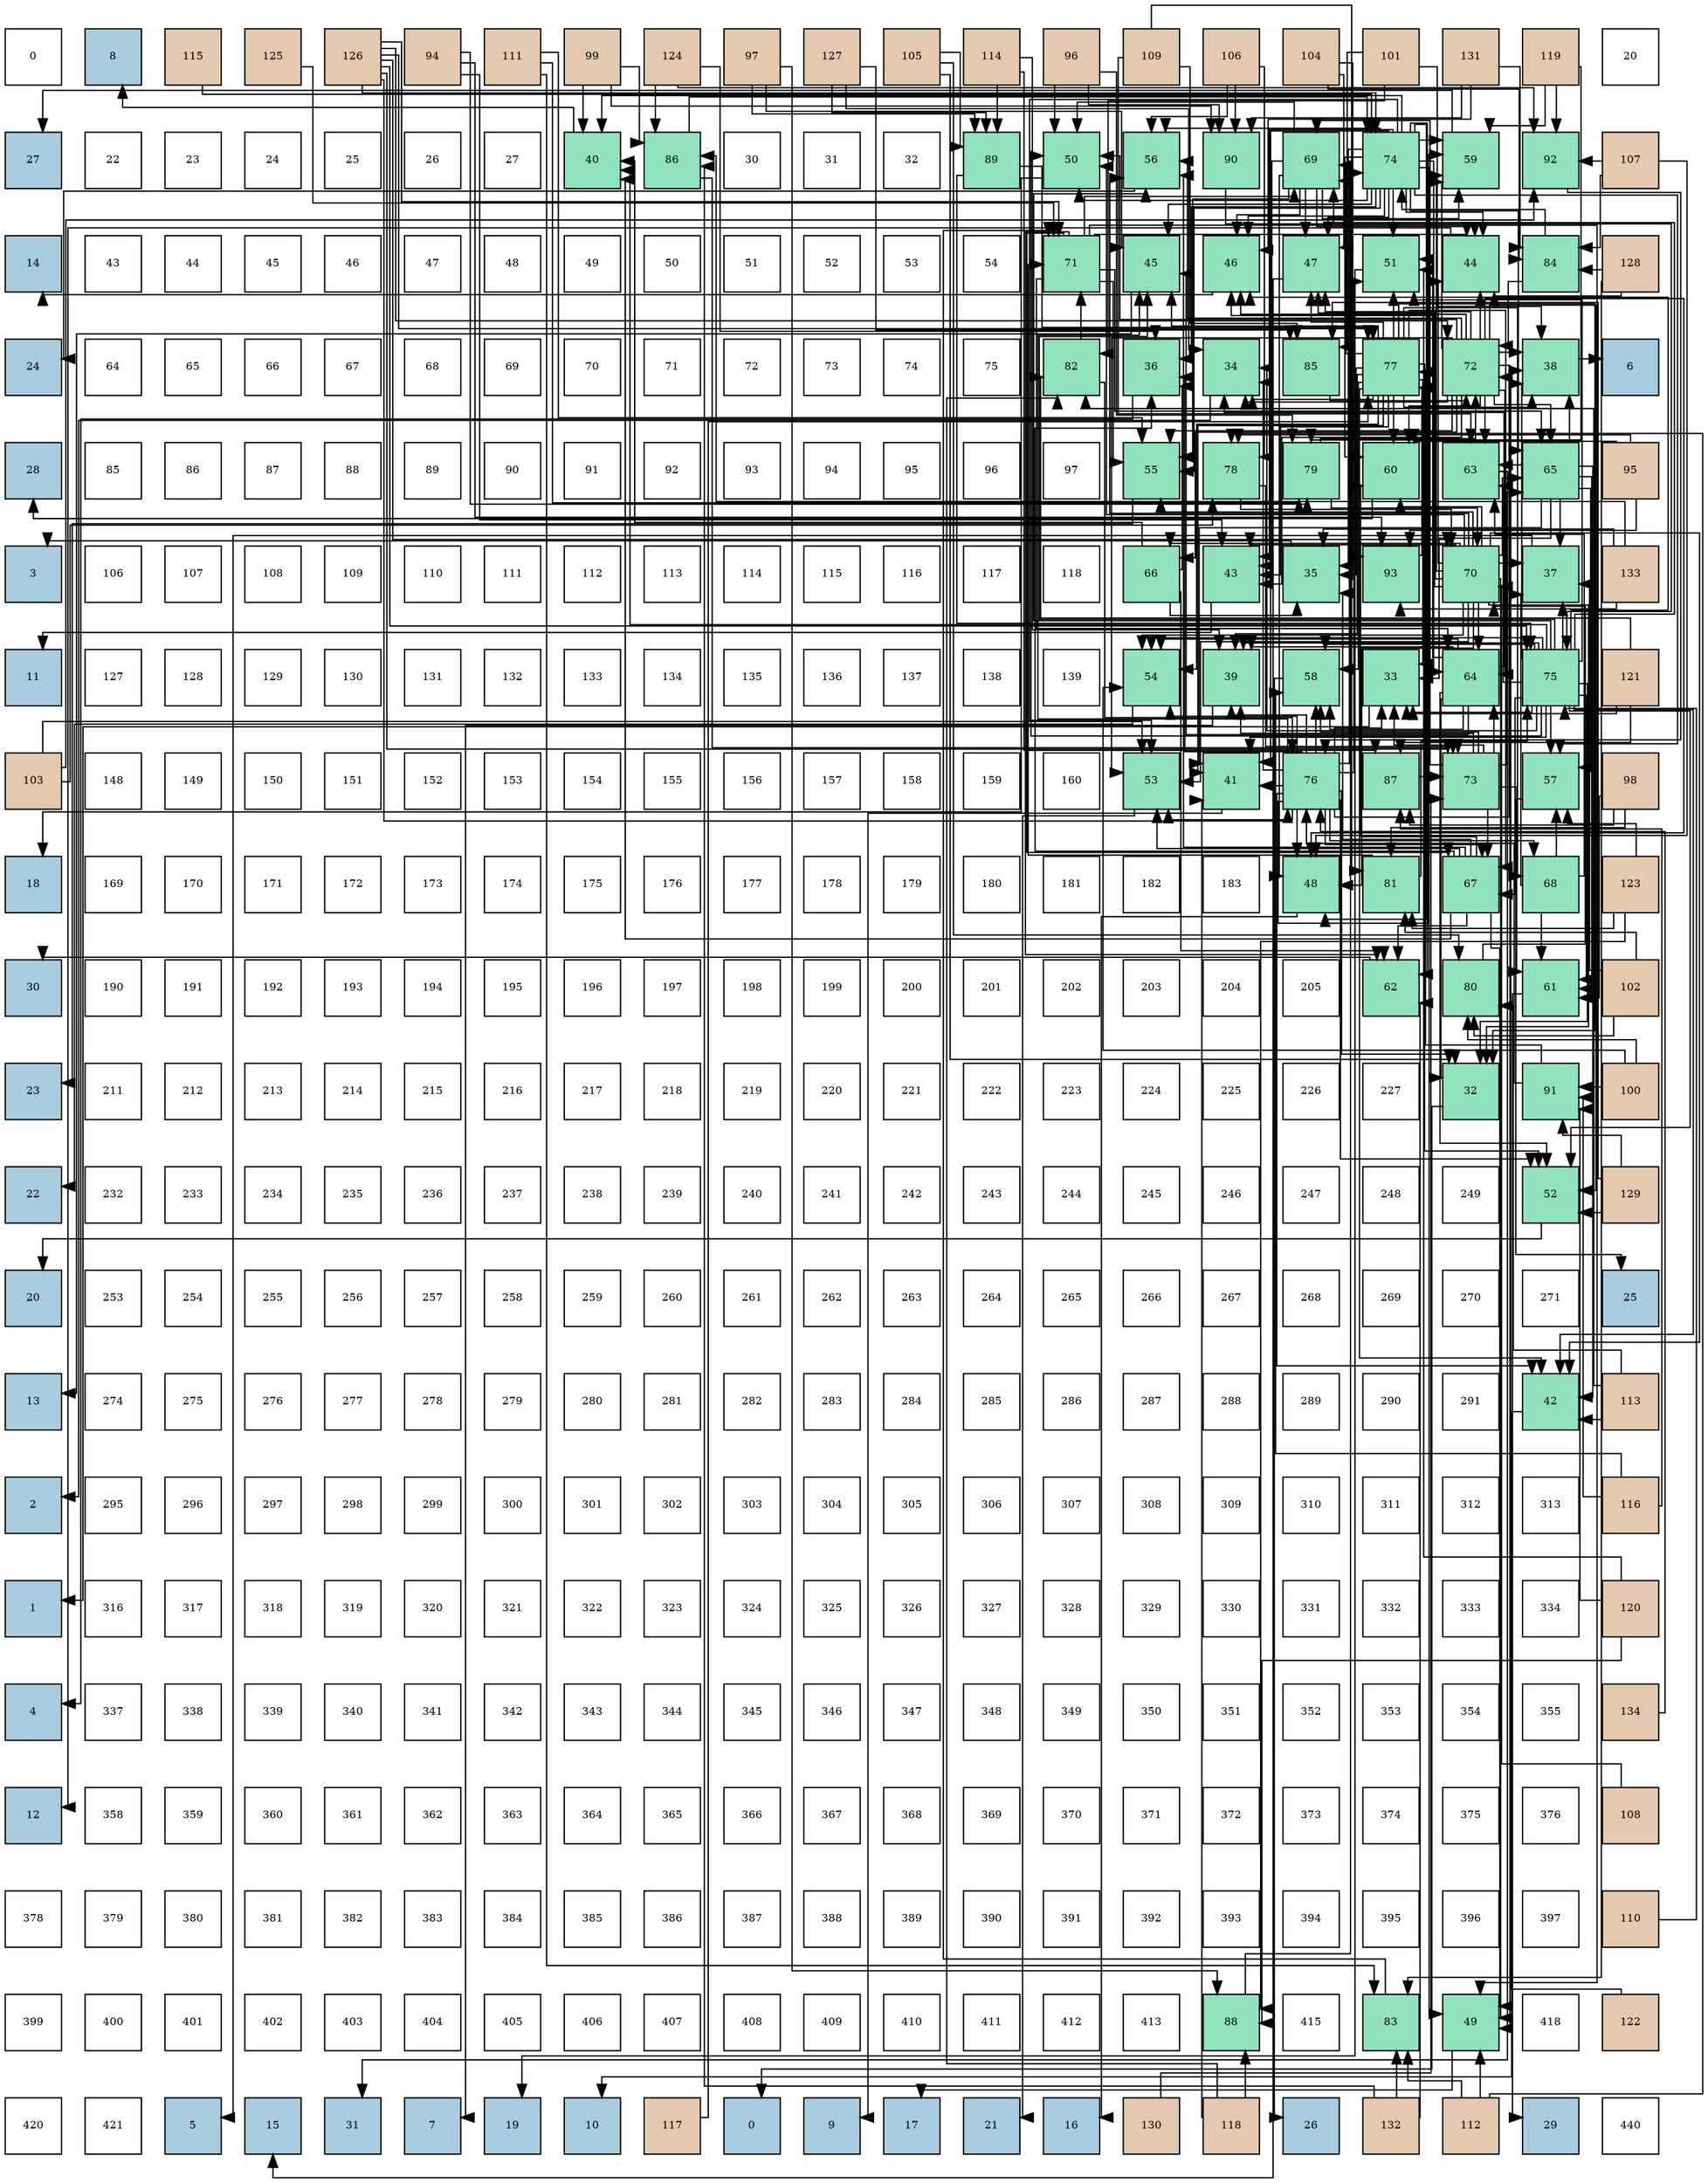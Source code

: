 digraph layout{
 rankdir=TB;
 splines=ortho;
 node [style=filled shape=square fixedsize=true width=0.6];
0[label="0", fontsize=8, fillcolor="#ffffff"];
1[label="8", fontsize=8, fillcolor="#a9ccde"];
2[label="115", fontsize=8, fillcolor="#e3c9af"];
3[label="125", fontsize=8, fillcolor="#e3c9af"];
4[label="126", fontsize=8, fillcolor="#e3c9af"];
5[label="94", fontsize=8, fillcolor="#e3c9af"];
6[label="111", fontsize=8, fillcolor="#e3c9af"];
7[label="99", fontsize=8, fillcolor="#e3c9af"];
8[label="124", fontsize=8, fillcolor="#e3c9af"];
9[label="97", fontsize=8, fillcolor="#e3c9af"];
10[label="127", fontsize=8, fillcolor="#e3c9af"];
11[label="105", fontsize=8, fillcolor="#e3c9af"];
12[label="114", fontsize=8, fillcolor="#e3c9af"];
13[label="96", fontsize=8, fillcolor="#e3c9af"];
14[label="109", fontsize=8, fillcolor="#e3c9af"];
15[label="106", fontsize=8, fillcolor="#e3c9af"];
16[label="104", fontsize=8, fillcolor="#e3c9af"];
17[label="101", fontsize=8, fillcolor="#e3c9af"];
18[label="131", fontsize=8, fillcolor="#e3c9af"];
19[label="119", fontsize=8, fillcolor="#e3c9af"];
20[label="20", fontsize=8, fillcolor="#ffffff"];
21[label="27", fontsize=8, fillcolor="#a9ccde"];
22[label="22", fontsize=8, fillcolor="#ffffff"];
23[label="23", fontsize=8, fillcolor="#ffffff"];
24[label="24", fontsize=8, fillcolor="#ffffff"];
25[label="25", fontsize=8, fillcolor="#ffffff"];
26[label="26", fontsize=8, fillcolor="#ffffff"];
27[label="27", fontsize=8, fillcolor="#ffffff"];
28[label="40", fontsize=8, fillcolor="#91e3bb"];
29[label="86", fontsize=8, fillcolor="#91e3bb"];
30[label="30", fontsize=8, fillcolor="#ffffff"];
31[label="31", fontsize=8, fillcolor="#ffffff"];
32[label="32", fontsize=8, fillcolor="#ffffff"];
33[label="89", fontsize=8, fillcolor="#91e3bb"];
34[label="50", fontsize=8, fillcolor="#91e3bb"];
35[label="56", fontsize=8, fillcolor="#91e3bb"];
36[label="90", fontsize=8, fillcolor="#91e3bb"];
37[label="69", fontsize=8, fillcolor="#91e3bb"];
38[label="74", fontsize=8, fillcolor="#91e3bb"];
39[label="59", fontsize=8, fillcolor="#91e3bb"];
40[label="92", fontsize=8, fillcolor="#91e3bb"];
41[label="107", fontsize=8, fillcolor="#e3c9af"];
42[label="14", fontsize=8, fillcolor="#a9ccde"];
43[label="43", fontsize=8, fillcolor="#ffffff"];
44[label="44", fontsize=8, fillcolor="#ffffff"];
45[label="45", fontsize=8, fillcolor="#ffffff"];
46[label="46", fontsize=8, fillcolor="#ffffff"];
47[label="47", fontsize=8, fillcolor="#ffffff"];
48[label="48", fontsize=8, fillcolor="#ffffff"];
49[label="49", fontsize=8, fillcolor="#ffffff"];
50[label="50", fontsize=8, fillcolor="#ffffff"];
51[label="51", fontsize=8, fillcolor="#ffffff"];
52[label="52", fontsize=8, fillcolor="#ffffff"];
53[label="53", fontsize=8, fillcolor="#ffffff"];
54[label="54", fontsize=8, fillcolor="#ffffff"];
55[label="71", fontsize=8, fillcolor="#91e3bb"];
56[label="45", fontsize=8, fillcolor="#91e3bb"];
57[label="46", fontsize=8, fillcolor="#91e3bb"];
58[label="47", fontsize=8, fillcolor="#91e3bb"];
59[label="51", fontsize=8, fillcolor="#91e3bb"];
60[label="44", fontsize=8, fillcolor="#91e3bb"];
61[label="84", fontsize=8, fillcolor="#91e3bb"];
62[label="128", fontsize=8, fillcolor="#e3c9af"];
63[label="24", fontsize=8, fillcolor="#a9ccde"];
64[label="64", fontsize=8, fillcolor="#ffffff"];
65[label="65", fontsize=8, fillcolor="#ffffff"];
66[label="66", fontsize=8, fillcolor="#ffffff"];
67[label="67", fontsize=8, fillcolor="#ffffff"];
68[label="68", fontsize=8, fillcolor="#ffffff"];
69[label="69", fontsize=8, fillcolor="#ffffff"];
70[label="70", fontsize=8, fillcolor="#ffffff"];
71[label="71", fontsize=8, fillcolor="#ffffff"];
72[label="72", fontsize=8, fillcolor="#ffffff"];
73[label="73", fontsize=8, fillcolor="#ffffff"];
74[label="74", fontsize=8, fillcolor="#ffffff"];
75[label="75", fontsize=8, fillcolor="#ffffff"];
76[label="82", fontsize=8, fillcolor="#91e3bb"];
77[label="36", fontsize=8, fillcolor="#91e3bb"];
78[label="34", fontsize=8, fillcolor="#91e3bb"];
79[label="85", fontsize=8, fillcolor="#91e3bb"];
80[label="77", fontsize=8, fillcolor="#91e3bb"];
81[label="72", fontsize=8, fillcolor="#91e3bb"];
82[label="38", fontsize=8, fillcolor="#91e3bb"];
83[label="6", fontsize=8, fillcolor="#a9ccde"];
84[label="28", fontsize=8, fillcolor="#a9ccde"];
85[label="85", fontsize=8, fillcolor="#ffffff"];
86[label="86", fontsize=8, fillcolor="#ffffff"];
87[label="87", fontsize=8, fillcolor="#ffffff"];
88[label="88", fontsize=8, fillcolor="#ffffff"];
89[label="89", fontsize=8, fillcolor="#ffffff"];
90[label="90", fontsize=8, fillcolor="#ffffff"];
91[label="91", fontsize=8, fillcolor="#ffffff"];
92[label="92", fontsize=8, fillcolor="#ffffff"];
93[label="93", fontsize=8, fillcolor="#ffffff"];
94[label="94", fontsize=8, fillcolor="#ffffff"];
95[label="95", fontsize=8, fillcolor="#ffffff"];
96[label="96", fontsize=8, fillcolor="#ffffff"];
97[label="97", fontsize=8, fillcolor="#ffffff"];
98[label="55", fontsize=8, fillcolor="#91e3bb"];
99[label="78", fontsize=8, fillcolor="#91e3bb"];
100[label="79", fontsize=8, fillcolor="#91e3bb"];
101[label="60", fontsize=8, fillcolor="#91e3bb"];
102[label="63", fontsize=8, fillcolor="#91e3bb"];
103[label="65", fontsize=8, fillcolor="#91e3bb"];
104[label="95", fontsize=8, fillcolor="#e3c9af"];
105[label="3", fontsize=8, fillcolor="#a9ccde"];
106[label="106", fontsize=8, fillcolor="#ffffff"];
107[label="107", fontsize=8, fillcolor="#ffffff"];
108[label="108", fontsize=8, fillcolor="#ffffff"];
109[label="109", fontsize=8, fillcolor="#ffffff"];
110[label="110", fontsize=8, fillcolor="#ffffff"];
111[label="111", fontsize=8, fillcolor="#ffffff"];
112[label="112", fontsize=8, fillcolor="#ffffff"];
113[label="113", fontsize=8, fillcolor="#ffffff"];
114[label="114", fontsize=8, fillcolor="#ffffff"];
115[label="115", fontsize=8, fillcolor="#ffffff"];
116[label="116", fontsize=8, fillcolor="#ffffff"];
117[label="117", fontsize=8, fillcolor="#ffffff"];
118[label="118", fontsize=8, fillcolor="#ffffff"];
119[label="66", fontsize=8, fillcolor="#91e3bb"];
120[label="43", fontsize=8, fillcolor="#91e3bb"];
121[label="35", fontsize=8, fillcolor="#91e3bb"];
122[label="93", fontsize=8, fillcolor="#91e3bb"];
123[label="70", fontsize=8, fillcolor="#91e3bb"];
124[label="37", fontsize=8, fillcolor="#91e3bb"];
125[label="133", fontsize=8, fillcolor="#e3c9af"];
126[label="11", fontsize=8, fillcolor="#a9ccde"];
127[label="127", fontsize=8, fillcolor="#ffffff"];
128[label="128", fontsize=8, fillcolor="#ffffff"];
129[label="129", fontsize=8, fillcolor="#ffffff"];
130[label="130", fontsize=8, fillcolor="#ffffff"];
131[label="131", fontsize=8, fillcolor="#ffffff"];
132[label="132", fontsize=8, fillcolor="#ffffff"];
133[label="133", fontsize=8, fillcolor="#ffffff"];
134[label="134", fontsize=8, fillcolor="#ffffff"];
135[label="135", fontsize=8, fillcolor="#ffffff"];
136[label="136", fontsize=8, fillcolor="#ffffff"];
137[label="137", fontsize=8, fillcolor="#ffffff"];
138[label="138", fontsize=8, fillcolor="#ffffff"];
139[label="139", fontsize=8, fillcolor="#ffffff"];
140[label="54", fontsize=8, fillcolor="#91e3bb"];
141[label="39", fontsize=8, fillcolor="#91e3bb"];
142[label="58", fontsize=8, fillcolor="#91e3bb"];
143[label="33", fontsize=8, fillcolor="#91e3bb"];
144[label="64", fontsize=8, fillcolor="#91e3bb"];
145[label="75", fontsize=8, fillcolor="#91e3bb"];
146[label="121", fontsize=8, fillcolor="#e3c9af"];
147[label="103", fontsize=8, fillcolor="#e3c9af"];
148[label="148", fontsize=8, fillcolor="#ffffff"];
149[label="149", fontsize=8, fillcolor="#ffffff"];
150[label="150", fontsize=8, fillcolor="#ffffff"];
151[label="151", fontsize=8, fillcolor="#ffffff"];
152[label="152", fontsize=8, fillcolor="#ffffff"];
153[label="153", fontsize=8, fillcolor="#ffffff"];
154[label="154", fontsize=8, fillcolor="#ffffff"];
155[label="155", fontsize=8, fillcolor="#ffffff"];
156[label="156", fontsize=8, fillcolor="#ffffff"];
157[label="157", fontsize=8, fillcolor="#ffffff"];
158[label="158", fontsize=8, fillcolor="#ffffff"];
159[label="159", fontsize=8, fillcolor="#ffffff"];
160[label="160", fontsize=8, fillcolor="#ffffff"];
161[label="53", fontsize=8, fillcolor="#91e3bb"];
162[label="41", fontsize=8, fillcolor="#91e3bb"];
163[label="76", fontsize=8, fillcolor="#91e3bb"];
164[label="87", fontsize=8, fillcolor="#91e3bb"];
165[label="73", fontsize=8, fillcolor="#91e3bb"];
166[label="57", fontsize=8, fillcolor="#91e3bb"];
167[label="98", fontsize=8, fillcolor="#e3c9af"];
168[label="18", fontsize=8, fillcolor="#a9ccde"];
169[label="169", fontsize=8, fillcolor="#ffffff"];
170[label="170", fontsize=8, fillcolor="#ffffff"];
171[label="171", fontsize=8, fillcolor="#ffffff"];
172[label="172", fontsize=8, fillcolor="#ffffff"];
173[label="173", fontsize=8, fillcolor="#ffffff"];
174[label="174", fontsize=8, fillcolor="#ffffff"];
175[label="175", fontsize=8, fillcolor="#ffffff"];
176[label="176", fontsize=8, fillcolor="#ffffff"];
177[label="177", fontsize=8, fillcolor="#ffffff"];
178[label="178", fontsize=8, fillcolor="#ffffff"];
179[label="179", fontsize=8, fillcolor="#ffffff"];
180[label="180", fontsize=8, fillcolor="#ffffff"];
181[label="181", fontsize=8, fillcolor="#ffffff"];
182[label="182", fontsize=8, fillcolor="#ffffff"];
183[label="183", fontsize=8, fillcolor="#ffffff"];
184[label="48", fontsize=8, fillcolor="#91e3bb"];
185[label="81", fontsize=8, fillcolor="#91e3bb"];
186[label="67", fontsize=8, fillcolor="#91e3bb"];
187[label="68", fontsize=8, fillcolor="#91e3bb"];
188[label="123", fontsize=8, fillcolor="#e3c9af"];
189[label="30", fontsize=8, fillcolor="#a9ccde"];
190[label="190", fontsize=8, fillcolor="#ffffff"];
191[label="191", fontsize=8, fillcolor="#ffffff"];
192[label="192", fontsize=8, fillcolor="#ffffff"];
193[label="193", fontsize=8, fillcolor="#ffffff"];
194[label="194", fontsize=8, fillcolor="#ffffff"];
195[label="195", fontsize=8, fillcolor="#ffffff"];
196[label="196", fontsize=8, fillcolor="#ffffff"];
197[label="197", fontsize=8, fillcolor="#ffffff"];
198[label="198", fontsize=8, fillcolor="#ffffff"];
199[label="199", fontsize=8, fillcolor="#ffffff"];
200[label="200", fontsize=8, fillcolor="#ffffff"];
201[label="201", fontsize=8, fillcolor="#ffffff"];
202[label="202", fontsize=8, fillcolor="#ffffff"];
203[label="203", fontsize=8, fillcolor="#ffffff"];
204[label="204", fontsize=8, fillcolor="#ffffff"];
205[label="205", fontsize=8, fillcolor="#ffffff"];
206[label="62", fontsize=8, fillcolor="#91e3bb"];
207[label="80", fontsize=8, fillcolor="#91e3bb"];
208[label="61", fontsize=8, fillcolor="#91e3bb"];
209[label="102", fontsize=8, fillcolor="#e3c9af"];
210[label="23", fontsize=8, fillcolor="#a9ccde"];
211[label="211", fontsize=8, fillcolor="#ffffff"];
212[label="212", fontsize=8, fillcolor="#ffffff"];
213[label="213", fontsize=8, fillcolor="#ffffff"];
214[label="214", fontsize=8, fillcolor="#ffffff"];
215[label="215", fontsize=8, fillcolor="#ffffff"];
216[label="216", fontsize=8, fillcolor="#ffffff"];
217[label="217", fontsize=8, fillcolor="#ffffff"];
218[label="218", fontsize=8, fillcolor="#ffffff"];
219[label="219", fontsize=8, fillcolor="#ffffff"];
220[label="220", fontsize=8, fillcolor="#ffffff"];
221[label="221", fontsize=8, fillcolor="#ffffff"];
222[label="222", fontsize=8, fillcolor="#ffffff"];
223[label="223", fontsize=8, fillcolor="#ffffff"];
224[label="224", fontsize=8, fillcolor="#ffffff"];
225[label="225", fontsize=8, fillcolor="#ffffff"];
226[label="226", fontsize=8, fillcolor="#ffffff"];
227[label="227", fontsize=8, fillcolor="#ffffff"];
228[label="32", fontsize=8, fillcolor="#91e3bb"];
229[label="91", fontsize=8, fillcolor="#91e3bb"];
230[label="100", fontsize=8, fillcolor="#e3c9af"];
231[label="22", fontsize=8, fillcolor="#a9ccde"];
232[label="232", fontsize=8, fillcolor="#ffffff"];
233[label="233", fontsize=8, fillcolor="#ffffff"];
234[label="234", fontsize=8, fillcolor="#ffffff"];
235[label="235", fontsize=8, fillcolor="#ffffff"];
236[label="236", fontsize=8, fillcolor="#ffffff"];
237[label="237", fontsize=8, fillcolor="#ffffff"];
238[label="238", fontsize=8, fillcolor="#ffffff"];
239[label="239", fontsize=8, fillcolor="#ffffff"];
240[label="240", fontsize=8, fillcolor="#ffffff"];
241[label="241", fontsize=8, fillcolor="#ffffff"];
242[label="242", fontsize=8, fillcolor="#ffffff"];
243[label="243", fontsize=8, fillcolor="#ffffff"];
244[label="244", fontsize=8, fillcolor="#ffffff"];
245[label="245", fontsize=8, fillcolor="#ffffff"];
246[label="246", fontsize=8, fillcolor="#ffffff"];
247[label="247", fontsize=8, fillcolor="#ffffff"];
248[label="248", fontsize=8, fillcolor="#ffffff"];
249[label="249", fontsize=8, fillcolor="#ffffff"];
250[label="52", fontsize=8, fillcolor="#91e3bb"];
251[label="129", fontsize=8, fillcolor="#e3c9af"];
252[label="20", fontsize=8, fillcolor="#a9ccde"];
253[label="253", fontsize=8, fillcolor="#ffffff"];
254[label="254", fontsize=8, fillcolor="#ffffff"];
255[label="255", fontsize=8, fillcolor="#ffffff"];
256[label="256", fontsize=8, fillcolor="#ffffff"];
257[label="257", fontsize=8, fillcolor="#ffffff"];
258[label="258", fontsize=8, fillcolor="#ffffff"];
259[label="259", fontsize=8, fillcolor="#ffffff"];
260[label="260", fontsize=8, fillcolor="#ffffff"];
261[label="261", fontsize=8, fillcolor="#ffffff"];
262[label="262", fontsize=8, fillcolor="#ffffff"];
263[label="263", fontsize=8, fillcolor="#ffffff"];
264[label="264", fontsize=8, fillcolor="#ffffff"];
265[label="265", fontsize=8, fillcolor="#ffffff"];
266[label="266", fontsize=8, fillcolor="#ffffff"];
267[label="267", fontsize=8, fillcolor="#ffffff"];
268[label="268", fontsize=8, fillcolor="#ffffff"];
269[label="269", fontsize=8, fillcolor="#ffffff"];
270[label="270", fontsize=8, fillcolor="#ffffff"];
271[label="271", fontsize=8, fillcolor="#ffffff"];
272[label="25", fontsize=8, fillcolor="#a9ccde"];
273[label="13", fontsize=8, fillcolor="#a9ccde"];
274[label="274", fontsize=8, fillcolor="#ffffff"];
275[label="275", fontsize=8, fillcolor="#ffffff"];
276[label="276", fontsize=8, fillcolor="#ffffff"];
277[label="277", fontsize=8, fillcolor="#ffffff"];
278[label="278", fontsize=8, fillcolor="#ffffff"];
279[label="279", fontsize=8, fillcolor="#ffffff"];
280[label="280", fontsize=8, fillcolor="#ffffff"];
281[label="281", fontsize=8, fillcolor="#ffffff"];
282[label="282", fontsize=8, fillcolor="#ffffff"];
283[label="283", fontsize=8, fillcolor="#ffffff"];
284[label="284", fontsize=8, fillcolor="#ffffff"];
285[label="285", fontsize=8, fillcolor="#ffffff"];
286[label="286", fontsize=8, fillcolor="#ffffff"];
287[label="287", fontsize=8, fillcolor="#ffffff"];
288[label="288", fontsize=8, fillcolor="#ffffff"];
289[label="289", fontsize=8, fillcolor="#ffffff"];
290[label="290", fontsize=8, fillcolor="#ffffff"];
291[label="291", fontsize=8, fillcolor="#ffffff"];
292[label="42", fontsize=8, fillcolor="#91e3bb"];
293[label="113", fontsize=8, fillcolor="#e3c9af"];
294[label="2", fontsize=8, fillcolor="#a9ccde"];
295[label="295", fontsize=8, fillcolor="#ffffff"];
296[label="296", fontsize=8, fillcolor="#ffffff"];
297[label="297", fontsize=8, fillcolor="#ffffff"];
298[label="298", fontsize=8, fillcolor="#ffffff"];
299[label="299", fontsize=8, fillcolor="#ffffff"];
300[label="300", fontsize=8, fillcolor="#ffffff"];
301[label="301", fontsize=8, fillcolor="#ffffff"];
302[label="302", fontsize=8, fillcolor="#ffffff"];
303[label="303", fontsize=8, fillcolor="#ffffff"];
304[label="304", fontsize=8, fillcolor="#ffffff"];
305[label="305", fontsize=8, fillcolor="#ffffff"];
306[label="306", fontsize=8, fillcolor="#ffffff"];
307[label="307", fontsize=8, fillcolor="#ffffff"];
308[label="308", fontsize=8, fillcolor="#ffffff"];
309[label="309", fontsize=8, fillcolor="#ffffff"];
310[label="310", fontsize=8, fillcolor="#ffffff"];
311[label="311", fontsize=8, fillcolor="#ffffff"];
312[label="312", fontsize=8, fillcolor="#ffffff"];
313[label="313", fontsize=8, fillcolor="#ffffff"];
314[label="116", fontsize=8, fillcolor="#e3c9af"];
315[label="1", fontsize=8, fillcolor="#a9ccde"];
316[label="316", fontsize=8, fillcolor="#ffffff"];
317[label="317", fontsize=8, fillcolor="#ffffff"];
318[label="318", fontsize=8, fillcolor="#ffffff"];
319[label="319", fontsize=8, fillcolor="#ffffff"];
320[label="320", fontsize=8, fillcolor="#ffffff"];
321[label="321", fontsize=8, fillcolor="#ffffff"];
322[label="322", fontsize=8, fillcolor="#ffffff"];
323[label="323", fontsize=8, fillcolor="#ffffff"];
324[label="324", fontsize=8, fillcolor="#ffffff"];
325[label="325", fontsize=8, fillcolor="#ffffff"];
326[label="326", fontsize=8, fillcolor="#ffffff"];
327[label="327", fontsize=8, fillcolor="#ffffff"];
328[label="328", fontsize=8, fillcolor="#ffffff"];
329[label="329", fontsize=8, fillcolor="#ffffff"];
330[label="330", fontsize=8, fillcolor="#ffffff"];
331[label="331", fontsize=8, fillcolor="#ffffff"];
332[label="332", fontsize=8, fillcolor="#ffffff"];
333[label="333", fontsize=8, fillcolor="#ffffff"];
334[label="334", fontsize=8, fillcolor="#ffffff"];
335[label="120", fontsize=8, fillcolor="#e3c9af"];
336[label="4", fontsize=8, fillcolor="#a9ccde"];
337[label="337", fontsize=8, fillcolor="#ffffff"];
338[label="338", fontsize=8, fillcolor="#ffffff"];
339[label="339", fontsize=8, fillcolor="#ffffff"];
340[label="340", fontsize=8, fillcolor="#ffffff"];
341[label="341", fontsize=8, fillcolor="#ffffff"];
342[label="342", fontsize=8, fillcolor="#ffffff"];
343[label="343", fontsize=8, fillcolor="#ffffff"];
344[label="344", fontsize=8, fillcolor="#ffffff"];
345[label="345", fontsize=8, fillcolor="#ffffff"];
346[label="346", fontsize=8, fillcolor="#ffffff"];
347[label="347", fontsize=8, fillcolor="#ffffff"];
348[label="348", fontsize=8, fillcolor="#ffffff"];
349[label="349", fontsize=8, fillcolor="#ffffff"];
350[label="350", fontsize=8, fillcolor="#ffffff"];
351[label="351", fontsize=8, fillcolor="#ffffff"];
352[label="352", fontsize=8, fillcolor="#ffffff"];
353[label="353", fontsize=8, fillcolor="#ffffff"];
354[label="354", fontsize=8, fillcolor="#ffffff"];
355[label="355", fontsize=8, fillcolor="#ffffff"];
356[label="134", fontsize=8, fillcolor="#e3c9af"];
357[label="12", fontsize=8, fillcolor="#a9ccde"];
358[label="358", fontsize=8, fillcolor="#ffffff"];
359[label="359", fontsize=8, fillcolor="#ffffff"];
360[label="360", fontsize=8, fillcolor="#ffffff"];
361[label="361", fontsize=8, fillcolor="#ffffff"];
362[label="362", fontsize=8, fillcolor="#ffffff"];
363[label="363", fontsize=8, fillcolor="#ffffff"];
364[label="364", fontsize=8, fillcolor="#ffffff"];
365[label="365", fontsize=8, fillcolor="#ffffff"];
366[label="366", fontsize=8, fillcolor="#ffffff"];
367[label="367", fontsize=8, fillcolor="#ffffff"];
368[label="368", fontsize=8, fillcolor="#ffffff"];
369[label="369", fontsize=8, fillcolor="#ffffff"];
370[label="370", fontsize=8, fillcolor="#ffffff"];
371[label="371", fontsize=8, fillcolor="#ffffff"];
372[label="372", fontsize=8, fillcolor="#ffffff"];
373[label="373", fontsize=8, fillcolor="#ffffff"];
374[label="374", fontsize=8, fillcolor="#ffffff"];
375[label="375", fontsize=8, fillcolor="#ffffff"];
376[label="376", fontsize=8, fillcolor="#ffffff"];
377[label="108", fontsize=8, fillcolor="#e3c9af"];
378[label="378", fontsize=8, fillcolor="#ffffff"];
379[label="379", fontsize=8, fillcolor="#ffffff"];
380[label="380", fontsize=8, fillcolor="#ffffff"];
381[label="381", fontsize=8, fillcolor="#ffffff"];
382[label="382", fontsize=8, fillcolor="#ffffff"];
383[label="383", fontsize=8, fillcolor="#ffffff"];
384[label="384", fontsize=8, fillcolor="#ffffff"];
385[label="385", fontsize=8, fillcolor="#ffffff"];
386[label="386", fontsize=8, fillcolor="#ffffff"];
387[label="387", fontsize=8, fillcolor="#ffffff"];
388[label="388", fontsize=8, fillcolor="#ffffff"];
389[label="389", fontsize=8, fillcolor="#ffffff"];
390[label="390", fontsize=8, fillcolor="#ffffff"];
391[label="391", fontsize=8, fillcolor="#ffffff"];
392[label="392", fontsize=8, fillcolor="#ffffff"];
393[label="393", fontsize=8, fillcolor="#ffffff"];
394[label="394", fontsize=8, fillcolor="#ffffff"];
395[label="395", fontsize=8, fillcolor="#ffffff"];
396[label="396", fontsize=8, fillcolor="#ffffff"];
397[label="397", fontsize=8, fillcolor="#ffffff"];
398[label="110", fontsize=8, fillcolor="#e3c9af"];
399[label="399", fontsize=8, fillcolor="#ffffff"];
400[label="400", fontsize=8, fillcolor="#ffffff"];
401[label="401", fontsize=8, fillcolor="#ffffff"];
402[label="402", fontsize=8, fillcolor="#ffffff"];
403[label="403", fontsize=8, fillcolor="#ffffff"];
404[label="404", fontsize=8, fillcolor="#ffffff"];
405[label="405", fontsize=8, fillcolor="#ffffff"];
406[label="406", fontsize=8, fillcolor="#ffffff"];
407[label="407", fontsize=8, fillcolor="#ffffff"];
408[label="408", fontsize=8, fillcolor="#ffffff"];
409[label="409", fontsize=8, fillcolor="#ffffff"];
410[label="410", fontsize=8, fillcolor="#ffffff"];
411[label="411", fontsize=8, fillcolor="#ffffff"];
412[label="412", fontsize=8, fillcolor="#ffffff"];
413[label="413", fontsize=8, fillcolor="#ffffff"];
414[label="88", fontsize=8, fillcolor="#91e3bb"];
415[label="415", fontsize=8, fillcolor="#ffffff"];
416[label="83", fontsize=8, fillcolor="#91e3bb"];
417[label="49", fontsize=8, fillcolor="#91e3bb"];
418[label="418", fontsize=8, fillcolor="#ffffff"];
419[label="122", fontsize=8, fillcolor="#e3c9af"];
420[label="420", fontsize=8, fillcolor="#ffffff"];
421[label="421", fontsize=8, fillcolor="#ffffff"];
422[label="5", fontsize=8, fillcolor="#a9ccde"];
423[label="15", fontsize=8, fillcolor="#a9ccde"];
424[label="31", fontsize=8, fillcolor="#a9ccde"];
425[label="7", fontsize=8, fillcolor="#a9ccde"];
426[label="19", fontsize=8, fillcolor="#a9ccde"];
427[label="10", fontsize=8, fillcolor="#a9ccde"];
428[label="117", fontsize=8, fillcolor="#e3c9af"];
429[label="0", fontsize=8, fillcolor="#a9ccde"];
430[label="9", fontsize=8, fillcolor="#a9ccde"];
431[label="17", fontsize=8, fillcolor="#a9ccde"];
432[label="21", fontsize=8, fillcolor="#a9ccde"];
433[label="16", fontsize=8, fillcolor="#a9ccde"];
434[label="130", fontsize=8, fillcolor="#e3c9af"];
435[label="118", fontsize=8, fillcolor="#e3c9af"];
436[label="26", fontsize=8, fillcolor="#a9ccde"];
437[label="132", fontsize=8, fillcolor="#e3c9af"];
438[label="112", fontsize=8, fillcolor="#e3c9af"];
439[label="29", fontsize=8, fillcolor="#a9ccde"];
440[label="440", fontsize=8, fillcolor="#ffffff"];
edge [constraint=false, style=vis];228 -> 429;
143 -> 315;
78 -> 294;
121 -> 105;
77 -> 336;
124 -> 422;
82 -> 83;
141 -> 425;
28 -> 1;
162 -> 430;
292 -> 427;
120 -> 126;
60 -> 357;
56 -> 273;
57 -> 42;
58 -> 423;
184 -> 433;
417 -> 431;
34 -> 168;
59 -> 426;
250 -> 252;
161 -> 432;
140 -> 231;
98 -> 210;
35 -> 63;
166 -> 272;
142 -> 436;
39 -> 21;
101 -> 84;
208 -> 439;
206 -> 189;
102 -> 424;
144 -> 228;
144 -> 78;
144 -> 141;
144 -> 56;
144 -> 59;
144 -> 250;
144 -> 140;
144 -> 142;
103 -> 143;
103 -> 124;
103 -> 82;
103 -> 162;
103 -> 292;
103 -> 166;
103 -> 208;
103 -> 102;
119 -> 121;
119 -> 77;
119 -> 28;
119 -> 206;
186 -> 121;
186 -> 77;
186 -> 28;
186 -> 417;
186 -> 161;
186 -> 35;
186 -> 101;
186 -> 206;
187 -> 124;
187 -> 166;
187 -> 208;
187 -> 102;
37 -> 120;
37 -> 60;
37 -> 57;
37 -> 58;
37 -> 184;
37 -> 34;
37 -> 98;
37 -> 39;
123 -> 228;
123 -> 124;
123 -> 292;
123 -> 120;
123 -> 60;
123 -> 57;
123 -> 58;
123 -> 184;
123 -> 417;
123 -> 34;
123 -> 161;
123 -> 140;
123 -> 98;
123 -> 35;
123 -> 39;
123 -> 101;
123 -> 144;
123 -> 103;
123 -> 119;
55 -> 60;
55 -> 417;
55 -> 98;
55 -> 206;
55 -> 144;
55 -> 103;
55 -> 186;
55 -> 37;
81 -> 78;
81 -> 82;
81 -> 120;
81 -> 60;
81 -> 57;
81 -> 58;
81 -> 184;
81 -> 417;
81 -> 34;
81 -> 250;
81 -> 161;
81 -> 98;
81 -> 35;
81 -> 39;
81 -> 101;
81 -> 102;
81 -> 144;
81 -> 103;
81 -> 119;
165 -> 143;
165 -> 141;
165 -> 142;
165 -> 208;
165 -> 144;
165 -> 103;
165 -> 186;
165 -> 37;
38 -> 121;
38 -> 77;
38 -> 28;
38 -> 162;
38 -> 120;
38 -> 60;
38 -> 56;
38 -> 57;
38 -> 58;
38 -> 184;
38 -> 417;
38 -> 34;
38 -> 59;
38 -> 161;
38 -> 98;
38 -> 35;
38 -> 166;
38 -> 39;
38 -> 101;
38 -> 206;
38 -> 144;
38 -> 103;
145 -> 228;
145 -> 143;
145 -> 78;
145 -> 124;
145 -> 82;
145 -> 141;
145 -> 28;
145 -> 162;
145 -> 292;
145 -> 56;
145 -> 57;
145 -> 34;
145 -> 59;
145 -> 250;
145 -> 140;
145 -> 35;
145 -> 166;
145 -> 142;
145 -> 208;
145 -> 102;
145 -> 186;
145 -> 37;
163 -> 228;
163 -> 143;
163 -> 78;
163 -> 77;
163 -> 82;
163 -> 141;
163 -> 162;
163 -> 292;
163 -> 56;
163 -> 184;
163 -> 59;
163 -> 250;
163 -> 161;
163 -> 140;
163 -> 142;
163 -> 39;
163 -> 186;
163 -> 187;
163 -> 37;
80 -> 228;
80 -> 143;
80 -> 78;
80 -> 121;
80 -> 82;
80 -> 141;
80 -> 162;
80 -> 292;
80 -> 120;
80 -> 56;
80 -> 58;
80 -> 59;
80 -> 250;
80 -> 140;
80 -> 142;
80 -> 101;
80 -> 186;
80 -> 187;
80 -> 37;
99 -> 123;
99 -> 165;
100 -> 123;
100 -> 81;
207 -> 123;
185 -> 55;
185 -> 145;
76 -> 55;
76 -> 163;
416 -> 55;
61 -> 81;
61 -> 38;
79 -> 81;
29 -> 165;
29 -> 38;
164 -> 165;
414 -> 38;
33 -> 145;
33 -> 80;
36 -> 145;
229 -> 163;
229 -> 80;
40 -> 163;
122 -> 80;
5 -> 120;
5 -> 100;
5 -> 122;
104 -> 101;
104 -> 99;
104 -> 122;
13 -> 34;
13 -> 100;
13 -> 36;
9 -> 56;
9 -> 414;
9 -> 33;
167 -> 208;
167 -> 185;
167 -> 164;
7 -> 28;
7 -> 29;
7 -> 36;
230 -> 140;
230 -> 207;
230 -> 229;
17 -> 82;
17 -> 76;
17 -> 79;
209 -> 124;
209 -> 207;
209 -> 185;
147 -> 161;
147 -> 99;
147 -> 40;
16 -> 58;
16 -> 61;
16 -> 122;
11 -> 228;
11 -> 207;
11 -> 33;
15 -> 35;
15 -> 99;
15 -> 36;
41 -> 184;
41 -> 61;
41 -> 40;
377 -> 123;
14 -> 102;
14 -> 185;
14 -> 79;
398 -> 145;
6 -> 98;
6 -> 100;
6 -> 416;
438 -> 417;
438 -> 99;
438 -> 416;
293 -> 292;
293 -> 207;
293 -> 76;
12 -> 141;
12 -> 164;
12 -> 33;
2 -> 38;
314 -> 142;
314 -> 164;
314 -> 229;
428 -> 80;
435 -> 162;
435 -> 76;
435 -> 414;
19 -> 39;
19 -> 100;
19 -> 40;
335 -> 59;
335 -> 414;
335 -> 229;
146 -> 143;
146 -> 76;
146 -> 164;
419 -> 81;
188 -> 166;
188 -> 185;
188 -> 414;
8 -> 77;
8 -> 29;
8 -> 40;
3 -> 55;
4 -> 123;
4 -> 55;
4 -> 81;
4 -> 165;
4 -> 38;
4 -> 145;
4 -> 163;
4 -> 80;
10 -> 78;
10 -> 79;
10 -> 33;
62 -> 60;
62 -> 416;
62 -> 61;
251 -> 250;
251 -> 79;
251 -> 229;
434 -> 165;
18 -> 57;
18 -> 61;
18 -> 36;
437 -> 206;
437 -> 416;
437 -> 29;
125 -> 121;
125 -> 29;
125 -> 122;
356 -> 163;
edge [constraint=true, style=invis];
0 -> 21 -> 42 -> 63 -> 84 -> 105 -> 126 -> 147 -> 168 -> 189 -> 210 -> 231 -> 252 -> 273 -> 294 -> 315 -> 336 -> 357 -> 378 -> 399 -> 420;
1 -> 22 -> 43 -> 64 -> 85 -> 106 -> 127 -> 148 -> 169 -> 190 -> 211 -> 232 -> 253 -> 274 -> 295 -> 316 -> 337 -> 358 -> 379 -> 400 -> 421;
2 -> 23 -> 44 -> 65 -> 86 -> 107 -> 128 -> 149 -> 170 -> 191 -> 212 -> 233 -> 254 -> 275 -> 296 -> 317 -> 338 -> 359 -> 380 -> 401 -> 422;
3 -> 24 -> 45 -> 66 -> 87 -> 108 -> 129 -> 150 -> 171 -> 192 -> 213 -> 234 -> 255 -> 276 -> 297 -> 318 -> 339 -> 360 -> 381 -> 402 -> 423;
4 -> 25 -> 46 -> 67 -> 88 -> 109 -> 130 -> 151 -> 172 -> 193 -> 214 -> 235 -> 256 -> 277 -> 298 -> 319 -> 340 -> 361 -> 382 -> 403 -> 424;
5 -> 26 -> 47 -> 68 -> 89 -> 110 -> 131 -> 152 -> 173 -> 194 -> 215 -> 236 -> 257 -> 278 -> 299 -> 320 -> 341 -> 362 -> 383 -> 404 -> 425;
6 -> 27 -> 48 -> 69 -> 90 -> 111 -> 132 -> 153 -> 174 -> 195 -> 216 -> 237 -> 258 -> 279 -> 300 -> 321 -> 342 -> 363 -> 384 -> 405 -> 426;
7 -> 28 -> 49 -> 70 -> 91 -> 112 -> 133 -> 154 -> 175 -> 196 -> 217 -> 238 -> 259 -> 280 -> 301 -> 322 -> 343 -> 364 -> 385 -> 406 -> 427;
8 -> 29 -> 50 -> 71 -> 92 -> 113 -> 134 -> 155 -> 176 -> 197 -> 218 -> 239 -> 260 -> 281 -> 302 -> 323 -> 344 -> 365 -> 386 -> 407 -> 428;
9 -> 30 -> 51 -> 72 -> 93 -> 114 -> 135 -> 156 -> 177 -> 198 -> 219 -> 240 -> 261 -> 282 -> 303 -> 324 -> 345 -> 366 -> 387 -> 408 -> 429;
10 -> 31 -> 52 -> 73 -> 94 -> 115 -> 136 -> 157 -> 178 -> 199 -> 220 -> 241 -> 262 -> 283 -> 304 -> 325 -> 346 -> 367 -> 388 -> 409 -> 430;
11 -> 32 -> 53 -> 74 -> 95 -> 116 -> 137 -> 158 -> 179 -> 200 -> 221 -> 242 -> 263 -> 284 -> 305 -> 326 -> 347 -> 368 -> 389 -> 410 -> 431;
12 -> 33 -> 54 -> 75 -> 96 -> 117 -> 138 -> 159 -> 180 -> 201 -> 222 -> 243 -> 264 -> 285 -> 306 -> 327 -> 348 -> 369 -> 390 -> 411 -> 432;
13 -> 34 -> 55 -> 76 -> 97 -> 118 -> 139 -> 160 -> 181 -> 202 -> 223 -> 244 -> 265 -> 286 -> 307 -> 328 -> 349 -> 370 -> 391 -> 412 -> 433;
14 -> 35 -> 56 -> 77 -> 98 -> 119 -> 140 -> 161 -> 182 -> 203 -> 224 -> 245 -> 266 -> 287 -> 308 -> 329 -> 350 -> 371 -> 392 -> 413 -> 434;
15 -> 36 -> 57 -> 78 -> 99 -> 120 -> 141 -> 162 -> 183 -> 204 -> 225 -> 246 -> 267 -> 288 -> 309 -> 330 -> 351 -> 372 -> 393 -> 414 -> 435;
16 -> 37 -> 58 -> 79 -> 100 -> 121 -> 142 -> 163 -> 184 -> 205 -> 226 -> 247 -> 268 -> 289 -> 310 -> 331 -> 352 -> 373 -> 394 -> 415 -> 436;
17 -> 38 -> 59 -> 80 -> 101 -> 122 -> 143 -> 164 -> 185 -> 206 -> 227 -> 248 -> 269 -> 290 -> 311 -> 332 -> 353 -> 374 -> 395 -> 416 -> 437;
18 -> 39 -> 60 -> 81 -> 102 -> 123 -> 144 -> 165 -> 186 -> 207 -> 228 -> 249 -> 270 -> 291 -> 312 -> 333 -> 354 -> 375 -> 396 -> 417 -> 438;
19 -> 40 -> 61 -> 82 -> 103 -> 124 -> 145 -> 166 -> 187 -> 208 -> 229 -> 250 -> 271 -> 292 -> 313 -> 334 -> 355 -> 376 -> 397 -> 418 -> 439;
20 -> 41 -> 62 -> 83 -> 104 -> 125 -> 146 -> 167 -> 188 -> 209 -> 230 -> 251 -> 272 -> 293 -> 314 -> 335 -> 356 -> 377 -> 398 -> 419 -> 440;
rank = same {0 -> 1 -> 2 -> 3 -> 4 -> 5 -> 6 -> 7 -> 8 -> 9 -> 10 -> 11 -> 12 -> 13 -> 14 -> 15 -> 16 -> 17 -> 18 -> 19 -> 20};
rank = same {21 -> 22 -> 23 -> 24 -> 25 -> 26 -> 27 -> 28 -> 29 -> 30 -> 31 -> 32 -> 33 -> 34 -> 35 -> 36 -> 37 -> 38 -> 39 -> 40 -> 41};
rank = same {42 -> 43 -> 44 -> 45 -> 46 -> 47 -> 48 -> 49 -> 50 -> 51 -> 52 -> 53 -> 54 -> 55 -> 56 -> 57 -> 58 -> 59 -> 60 -> 61 -> 62};
rank = same {63 -> 64 -> 65 -> 66 -> 67 -> 68 -> 69 -> 70 -> 71 -> 72 -> 73 -> 74 -> 75 -> 76 -> 77 -> 78 -> 79 -> 80 -> 81 -> 82 -> 83};
rank = same {84 -> 85 -> 86 -> 87 -> 88 -> 89 -> 90 -> 91 -> 92 -> 93 -> 94 -> 95 -> 96 -> 97 -> 98 -> 99 -> 100 -> 101 -> 102 -> 103 -> 104};
rank = same {105 -> 106 -> 107 -> 108 -> 109 -> 110 -> 111 -> 112 -> 113 -> 114 -> 115 -> 116 -> 117 -> 118 -> 119 -> 120 -> 121 -> 122 -> 123 -> 124 -> 125};
rank = same {126 -> 127 -> 128 -> 129 -> 130 -> 131 -> 132 -> 133 -> 134 -> 135 -> 136 -> 137 -> 138 -> 139 -> 140 -> 141 -> 142 -> 143 -> 144 -> 145 -> 146};
rank = same {147 -> 148 -> 149 -> 150 -> 151 -> 152 -> 153 -> 154 -> 155 -> 156 -> 157 -> 158 -> 159 -> 160 -> 161 -> 162 -> 163 -> 164 -> 165 -> 166 -> 167};
rank = same {168 -> 169 -> 170 -> 171 -> 172 -> 173 -> 174 -> 175 -> 176 -> 177 -> 178 -> 179 -> 180 -> 181 -> 182 -> 183 -> 184 -> 185 -> 186 -> 187 -> 188};
rank = same {189 -> 190 -> 191 -> 192 -> 193 -> 194 -> 195 -> 196 -> 197 -> 198 -> 199 -> 200 -> 201 -> 202 -> 203 -> 204 -> 205 -> 206 -> 207 -> 208 -> 209};
rank = same {210 -> 211 -> 212 -> 213 -> 214 -> 215 -> 216 -> 217 -> 218 -> 219 -> 220 -> 221 -> 222 -> 223 -> 224 -> 225 -> 226 -> 227 -> 228 -> 229 -> 230};
rank = same {231 -> 232 -> 233 -> 234 -> 235 -> 236 -> 237 -> 238 -> 239 -> 240 -> 241 -> 242 -> 243 -> 244 -> 245 -> 246 -> 247 -> 248 -> 249 -> 250 -> 251};
rank = same {252 -> 253 -> 254 -> 255 -> 256 -> 257 -> 258 -> 259 -> 260 -> 261 -> 262 -> 263 -> 264 -> 265 -> 266 -> 267 -> 268 -> 269 -> 270 -> 271 -> 272};
rank = same {273 -> 274 -> 275 -> 276 -> 277 -> 278 -> 279 -> 280 -> 281 -> 282 -> 283 -> 284 -> 285 -> 286 -> 287 -> 288 -> 289 -> 290 -> 291 -> 292 -> 293};
rank = same {294 -> 295 -> 296 -> 297 -> 298 -> 299 -> 300 -> 301 -> 302 -> 303 -> 304 -> 305 -> 306 -> 307 -> 308 -> 309 -> 310 -> 311 -> 312 -> 313 -> 314};
rank = same {315 -> 316 -> 317 -> 318 -> 319 -> 320 -> 321 -> 322 -> 323 -> 324 -> 325 -> 326 -> 327 -> 328 -> 329 -> 330 -> 331 -> 332 -> 333 -> 334 -> 335};
rank = same {336 -> 337 -> 338 -> 339 -> 340 -> 341 -> 342 -> 343 -> 344 -> 345 -> 346 -> 347 -> 348 -> 349 -> 350 -> 351 -> 352 -> 353 -> 354 -> 355 -> 356};
rank = same {357 -> 358 -> 359 -> 360 -> 361 -> 362 -> 363 -> 364 -> 365 -> 366 -> 367 -> 368 -> 369 -> 370 -> 371 -> 372 -> 373 -> 374 -> 375 -> 376 -> 377};
rank = same {378 -> 379 -> 380 -> 381 -> 382 -> 383 -> 384 -> 385 -> 386 -> 387 -> 388 -> 389 -> 390 -> 391 -> 392 -> 393 -> 394 -> 395 -> 396 -> 397 -> 398};
rank = same {399 -> 400 -> 401 -> 402 -> 403 -> 404 -> 405 -> 406 -> 407 -> 408 -> 409 -> 410 -> 411 -> 412 -> 413 -> 414 -> 415 -> 416 -> 417 -> 418 -> 419};
rank = same {420 -> 421 -> 422 -> 423 -> 424 -> 425 -> 426 -> 427 -> 428 -> 429 -> 430 -> 431 -> 432 -> 433 -> 434 -> 435 -> 436 -> 437 -> 438 -> 439 -> 440};
}